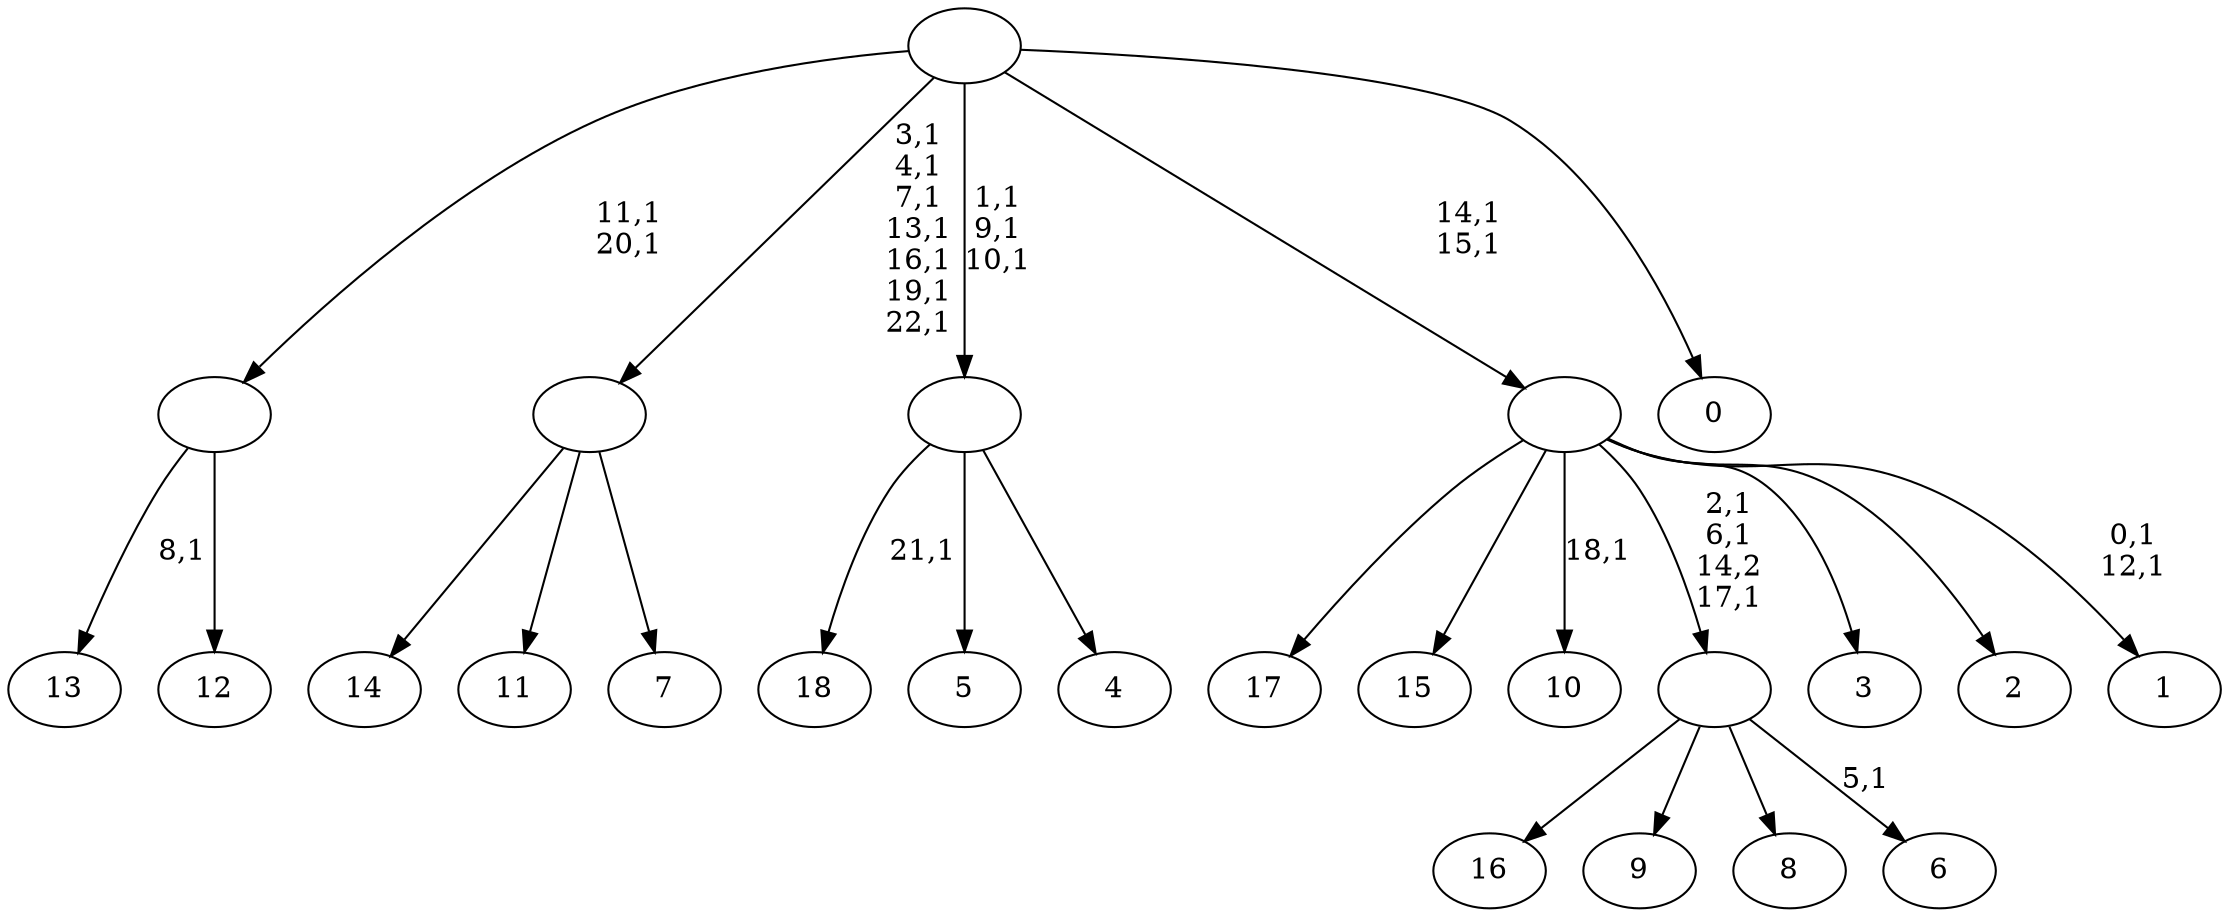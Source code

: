 digraph T {
	42 [label="18"]
	40 [label="17"]
	39 [label="16"]
	38 [label="15"]
	37 [label="14"]
	36 [label="13"]
	34 [label="12"]
	33 [label=""]
	31 [label="11"]
	30 [label="10"]
	28 [label="9"]
	27 [label="8"]
	26 [label="7"]
	25 [label=""]
	18 [label="6"]
	16 [label=""]
	13 [label="5"]
	12 [label="4"]
	11 [label=""]
	8 [label="3"]
	7 [label="2"]
	6 [label="1"]
	3 [label=""]
	1 [label="0"]
	0 [label=""]
	33 -> 36 [label="8,1"]
	33 -> 34 [label=""]
	25 -> 37 [label=""]
	25 -> 31 [label=""]
	25 -> 26 [label=""]
	16 -> 18 [label="5,1"]
	16 -> 39 [label=""]
	16 -> 28 [label=""]
	16 -> 27 [label=""]
	11 -> 42 [label="21,1"]
	11 -> 13 [label=""]
	11 -> 12 [label=""]
	3 -> 6 [label="0,1\n12,1"]
	3 -> 16 [label="2,1\n6,1\n14,2\n17,1"]
	3 -> 30 [label="18,1"]
	3 -> 40 [label=""]
	3 -> 38 [label=""]
	3 -> 8 [label=""]
	3 -> 7 [label=""]
	0 -> 3 [label="14,1\n15,1"]
	0 -> 11 [label="1,1\n9,1\n10,1"]
	0 -> 25 [label="3,1\n4,1\n7,1\n13,1\n16,1\n19,1\n22,1"]
	0 -> 33 [label="11,1\n20,1"]
	0 -> 1 [label=""]
}
